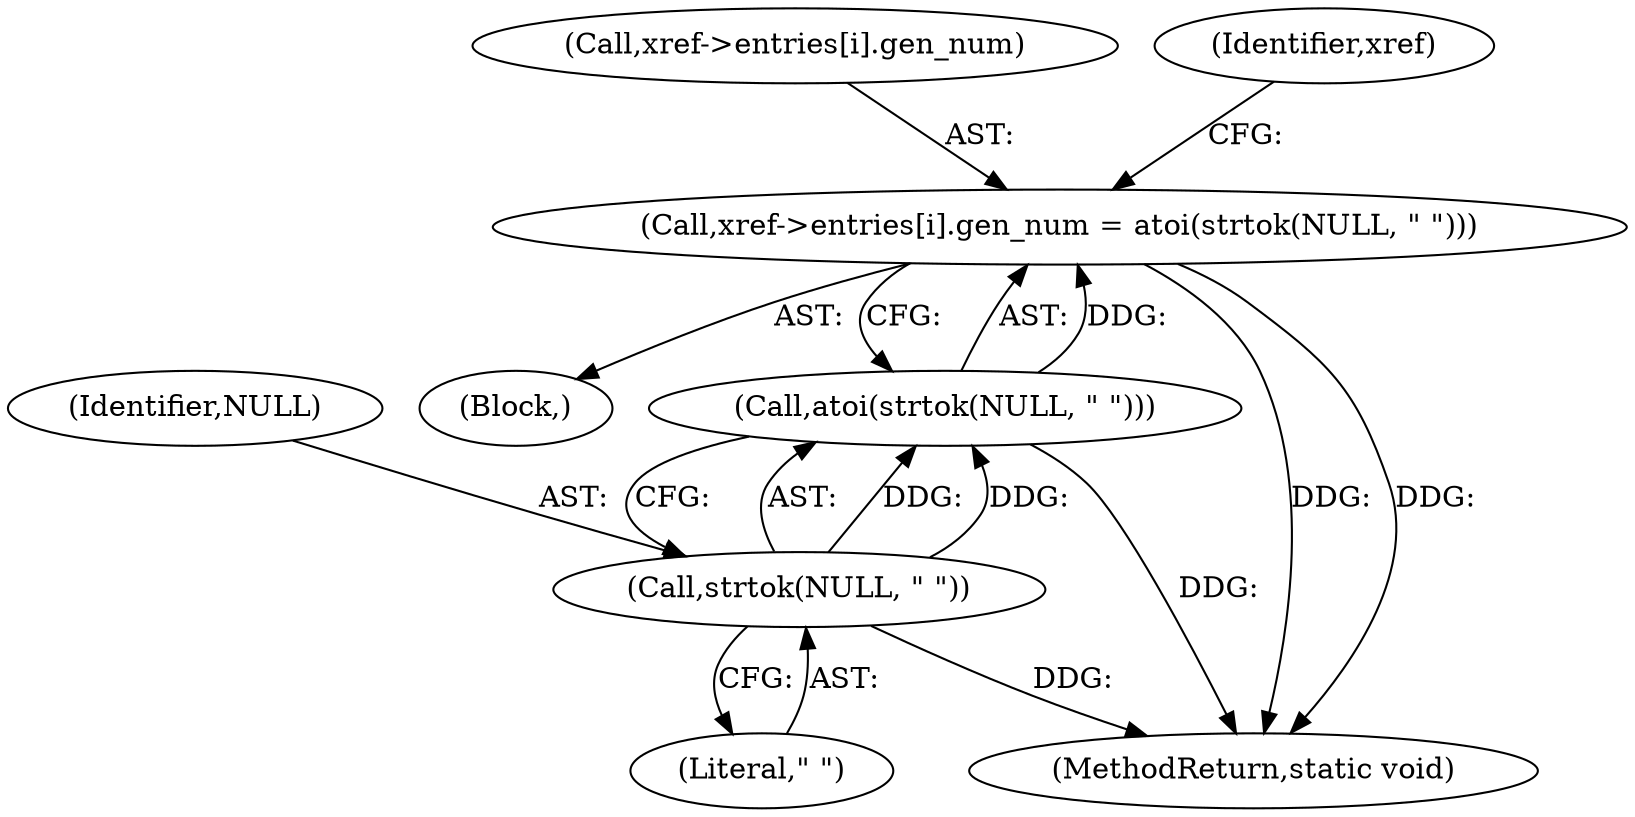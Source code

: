 digraph "0_pdfresurrect_0c4120fffa3dffe97b95c486a120eded82afe8a6_4@array" {
"1000315" [label="(Call,xref->entries[i].gen_num = atoi(strtok(NULL, \" \")))"];
"1000323" [label="(Call,atoi(strtok(NULL, \" \")))"];
"1000324" [label="(Call,strtok(NULL, \" \"))"];
"1000325" [label="(Identifier,NULL)"];
"1000292" [label="(Block,)"];
"1000357" [label="(MethodReturn,static void)"];
"1000316" [label="(Call,xref->entries[i].gen_num)"];
"1000323" [label="(Call,atoi(strtok(NULL, \" \")))"];
"1000315" [label="(Call,xref->entries[i].gen_num = atoi(strtok(NULL, \" \")))"];
"1000326" [label="(Literal,\" \")"];
"1000331" [label="(Identifier,xref)"];
"1000324" [label="(Call,strtok(NULL, \" \"))"];
"1000315" -> "1000292"  [label="AST: "];
"1000315" -> "1000323"  [label="CFG: "];
"1000316" -> "1000315"  [label="AST: "];
"1000323" -> "1000315"  [label="AST: "];
"1000331" -> "1000315"  [label="CFG: "];
"1000315" -> "1000357"  [label="DDG: "];
"1000315" -> "1000357"  [label="DDG: "];
"1000323" -> "1000315"  [label="DDG: "];
"1000323" -> "1000324"  [label="CFG: "];
"1000324" -> "1000323"  [label="AST: "];
"1000323" -> "1000357"  [label="DDG: "];
"1000324" -> "1000323"  [label="DDG: "];
"1000324" -> "1000323"  [label="DDG: "];
"1000324" -> "1000326"  [label="CFG: "];
"1000325" -> "1000324"  [label="AST: "];
"1000326" -> "1000324"  [label="AST: "];
"1000324" -> "1000357"  [label="DDG: "];
}
